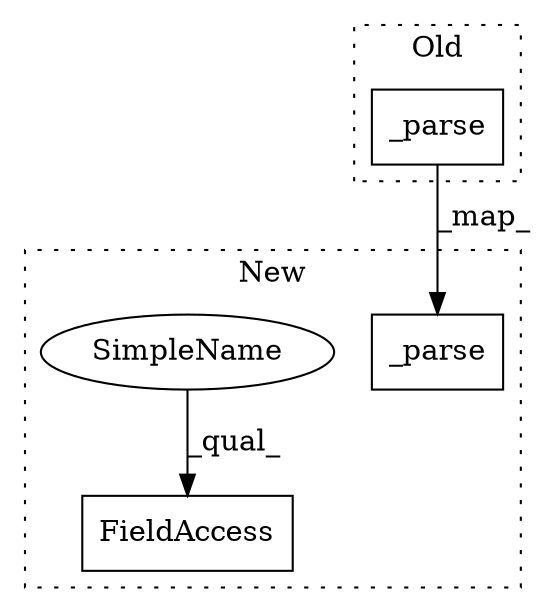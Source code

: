 digraph G {
subgraph cluster0 {
1 [label="_parse" a="32" s="10191,10202" l="7,1" shape="box"];
label = "Old";
style="dotted";
}
subgraph cluster1 {
2 [label="_parse" a="32" s="10574,10585" l="7,1" shape="box"];
3 [label="FieldAccess" a="22" s="10551" l="11" shape="box"];
4 [label="SimpleName" a="42" s="10551" l="4" shape="ellipse"];
label = "New";
style="dotted";
}
1 -> 2 [label="_map_"];
4 -> 3 [label="_qual_"];
}